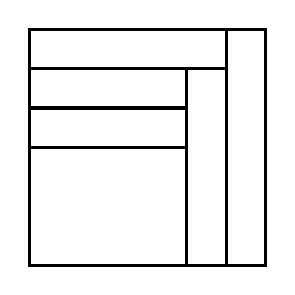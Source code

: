 \begin{tikzpicture}[very thick, scale=.5]
    \draw (0,5) rectangle (5,6);
    \draw (0,4) rectangle (4,5);
    \draw (0,3) rectangle (4,4);
    \draw (0,0) rectangle (4,3);
    \draw (4,0) rectangle (5,5);
    \draw (5,0) rectangle (6,6);
\end{tikzpicture}
